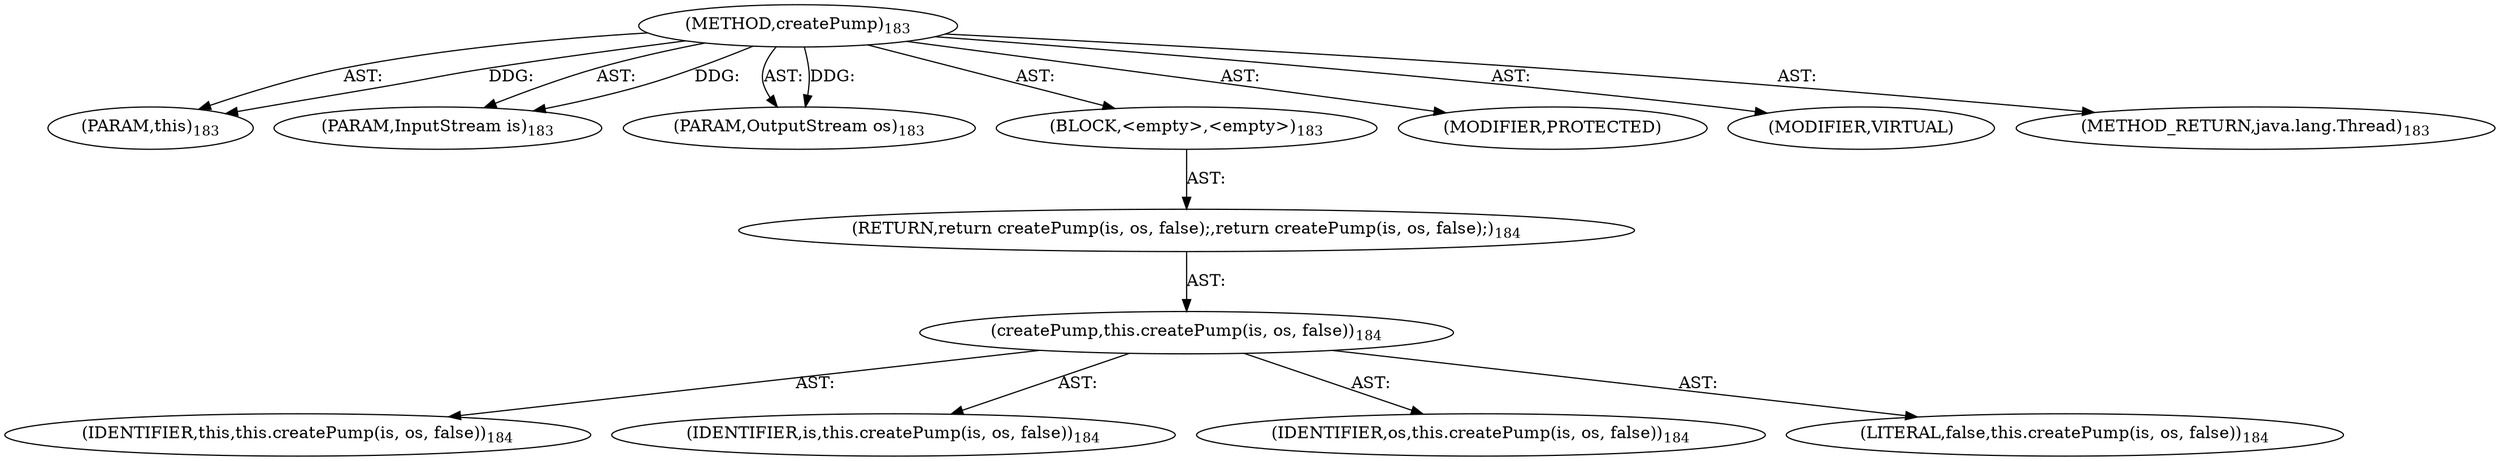 digraph "createPump" {  
"111669149709" [label = <(METHOD,createPump)<SUB>183</SUB>> ]
"115964116997" [label = <(PARAM,this)<SUB>183</SUB>> ]
"115964117019" [label = <(PARAM,InputStream is)<SUB>183</SUB>> ]
"115964117020" [label = <(PARAM,OutputStream os)<SUB>183</SUB>> ]
"25769803806" [label = <(BLOCK,&lt;empty&gt;,&lt;empty&gt;)<SUB>183</SUB>> ]
"146028888066" [label = <(RETURN,return createPump(is, os, false);,return createPump(is, os, false);)<SUB>184</SUB>> ]
"30064771124" [label = <(createPump,this.createPump(is, os, false))<SUB>184</SUB>> ]
"68719476741" [label = <(IDENTIFIER,this,this.createPump(is, os, false))<SUB>184</SUB>> ]
"68719476785" [label = <(IDENTIFIER,is,this.createPump(is, os, false))<SUB>184</SUB>> ]
"68719476786" [label = <(IDENTIFIER,os,this.createPump(is, os, false))<SUB>184</SUB>> ]
"90194313222" [label = <(LITERAL,false,this.createPump(is, os, false))<SUB>184</SUB>> ]
"133143986208" [label = <(MODIFIER,PROTECTED)> ]
"133143986209" [label = <(MODIFIER,VIRTUAL)> ]
"128849018893" [label = <(METHOD_RETURN,java.lang.Thread)<SUB>183</SUB>> ]
  "111669149709" -> "115964116997"  [ label = "AST: "] 
  "111669149709" -> "115964117019"  [ label = "AST: "] 
  "111669149709" -> "115964117020"  [ label = "AST: "] 
  "111669149709" -> "25769803806"  [ label = "AST: "] 
  "111669149709" -> "133143986208"  [ label = "AST: "] 
  "111669149709" -> "133143986209"  [ label = "AST: "] 
  "111669149709" -> "128849018893"  [ label = "AST: "] 
  "25769803806" -> "146028888066"  [ label = "AST: "] 
  "146028888066" -> "30064771124"  [ label = "AST: "] 
  "30064771124" -> "68719476741"  [ label = "AST: "] 
  "30064771124" -> "68719476785"  [ label = "AST: "] 
  "30064771124" -> "68719476786"  [ label = "AST: "] 
  "30064771124" -> "90194313222"  [ label = "AST: "] 
  "111669149709" -> "115964116997"  [ label = "DDG: "] 
  "111669149709" -> "115964117019"  [ label = "DDG: "] 
  "111669149709" -> "115964117020"  [ label = "DDG: "] 
}
